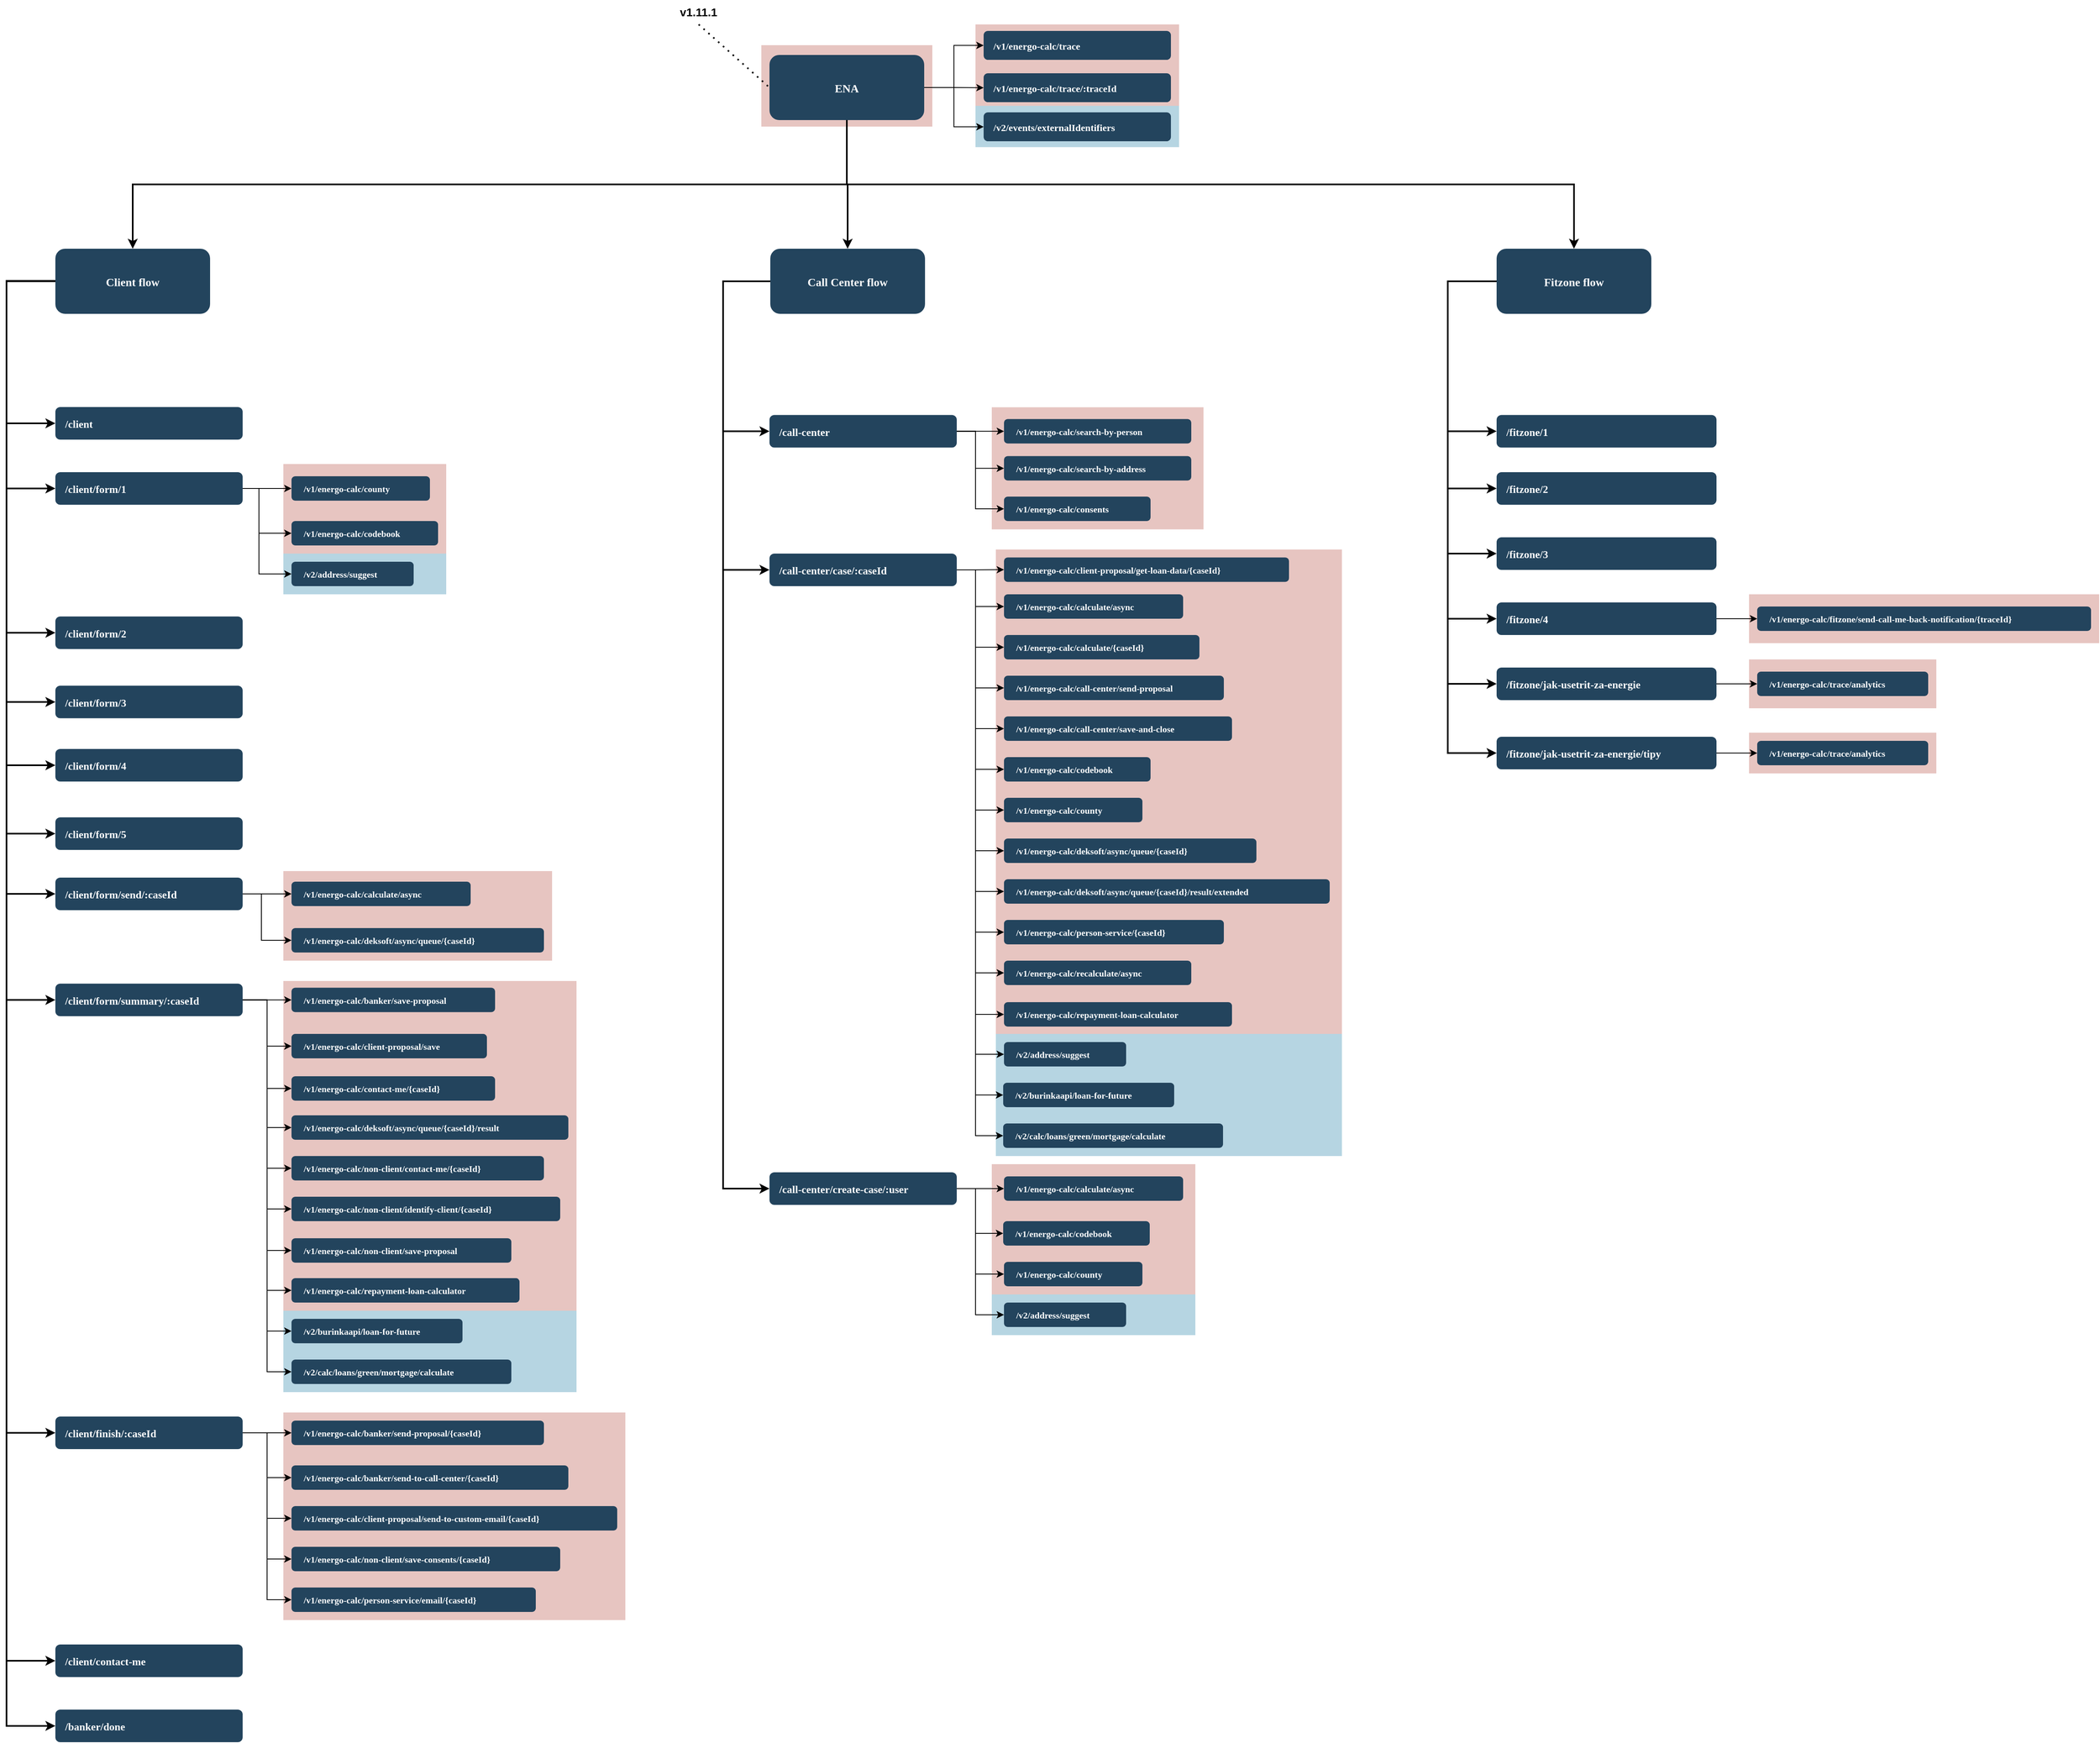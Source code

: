 <mxfile version="22.1.0" type="github">
  <diagram name="Page-1" id="2c0d36ab-eaac-3732-788b-9136903baeff">
    <mxGraphModel dx="5338.5" dy="1913" grid="1" gridSize="10" guides="1" tooltips="1" connect="1" arrows="1" fold="1" page="1" pageScale="1.5" pageWidth="1169" pageHeight="827" background="none" math="0" shadow="0">
      <root>
        <mxCell id="0" />
        <mxCell id="1" parent="0" />
        <mxCell id="OFC53wPxXMvl8YWtYeSN-139" value="" style="fillColor=#AE4132;strokeColor=none;opacity=30;" vertex="1" parent="1">
          <mxGeometry x="1010" y="60" width="250" height="100" as="geometry" />
        </mxCell>
        <mxCell id="OFC53wPxXMvl8YWtYeSN-138" value="" style="fillColor=#10739E;strokeColor=none;opacity=30;" vertex="1" parent="1">
          <mxGeometry x="1010" y="160" width="250" height="50.75" as="geometry" />
        </mxCell>
        <mxCell id="OFC53wPxXMvl8YWtYeSN-137" value="" style="fillColor=#10739E;strokeColor=none;opacity=30;" vertex="1" parent="1">
          <mxGeometry x="160" y="710" width="200" height="50" as="geometry" />
        </mxCell>
        <mxCell id="OFC53wPxXMvl8YWtYeSN-136" value="" style="fillColor=#10739E;strokeColor=none;opacity=30;" vertex="1" parent="1">
          <mxGeometry x="160" y="1640" width="360" height="100" as="geometry" />
        </mxCell>
        <mxCell id="OFC53wPxXMvl8YWtYeSN-135" value="" style="fillColor=#10739E;strokeColor=none;opacity=30;" vertex="1" parent="1">
          <mxGeometry x="1030" y="1620" width="250" height="50" as="geometry" />
        </mxCell>
        <mxCell id="OFC53wPxXMvl8YWtYeSN-134" value="" style="fillColor=#AE4132;strokeColor=none;opacity=30;" vertex="1" parent="1">
          <mxGeometry x="160" y="1765" width="420" height="255" as="geometry" />
        </mxCell>
        <mxCell id="OFC53wPxXMvl8YWtYeSN-133" value="" style="fillColor=#AE4132;strokeColor=none;opacity=30;" vertex="1" parent="1">
          <mxGeometry x="160" y="1235" width="360" height="405" as="geometry" />
        </mxCell>
        <mxCell id="OFC53wPxXMvl8YWtYeSN-132" value="" style="fillColor=#AE4132;strokeColor=none;opacity=30;" vertex="1" parent="1">
          <mxGeometry x="1030" y="1460" width="250" height="160" as="geometry" />
        </mxCell>
        <mxCell id="OFC53wPxXMvl8YWtYeSN-131" value="" style="fillColor=#AE4132;strokeColor=none;opacity=30;" vertex="1" parent="1">
          <mxGeometry x="1035" y="705" width="425" height="595" as="geometry" />
        </mxCell>
        <mxCell id="OFC53wPxXMvl8YWtYeSN-130" value="" style="fillColor=#AE4132;strokeColor=none;opacity=30;" vertex="1" parent="1">
          <mxGeometry x="1960" y="930" width="230" height="50" as="geometry" />
        </mxCell>
        <mxCell id="OFC53wPxXMvl8YWtYeSN-129" value="" style="fillColor=#AE4132;strokeColor=none;opacity=30;" vertex="1" parent="1">
          <mxGeometry x="1960" y="840" width="230" height="60" as="geometry" />
        </mxCell>
        <mxCell id="OFC53wPxXMvl8YWtYeSN-128" value="" style="fillColor=#AE4132;strokeColor=none;opacity=30;" vertex="1" parent="1">
          <mxGeometry x="1960" y="760" width="430" height="60" as="geometry" />
        </mxCell>
        <mxCell id="OFC53wPxXMvl8YWtYeSN-127" value="" style="fillColor=#AE4132;strokeColor=none;opacity=30;" vertex="1" parent="1">
          <mxGeometry x="1030" y="530.25" width="260" height="150" as="geometry" />
        </mxCell>
        <mxCell id="OFC53wPxXMvl8YWtYeSN-126" value="" style="fillColor=#AE4132;strokeColor=none;opacity=30;" vertex="1" parent="1">
          <mxGeometry x="160" y="1100" width="330" height="110" as="geometry" />
        </mxCell>
        <mxCell id="OFC53wPxXMvl8YWtYeSN-125" value="" style="fillColor=#AE4132;strokeColor=none;opacity=30;" vertex="1" parent="1">
          <mxGeometry x="160" y="600" width="200" height="110" as="geometry" />
        </mxCell>
        <mxCell id="123" value="" style="fillColor=#AE4132;strokeColor=none;opacity=30;" parent="1" vertex="1">
          <mxGeometry x="747" y="85.5" width="210" height="100.0" as="geometry" />
        </mxCell>
        <mxCell id="122" value="" style="fillColor=#10739E;strokeColor=none;opacity=30;" parent="1" vertex="1">
          <mxGeometry x="1035" y="1300" width="425" height="150" as="geometry" />
        </mxCell>
        <mxCell id="2" value="ENA" style="rounded=1;fillColor=#23445D;gradientColor=none;strokeColor=none;fontColor=#FFFFFF;fontStyle=1;fontFamily=Tahoma;fontSize=14" parent="1" vertex="1">
          <mxGeometry x="757" y="97.5" width="190" height="80" as="geometry" />
        </mxCell>
        <mxCell id="9" value="" style="edgeStyle=elbowEdgeStyle;elbow=vertical;strokeWidth=2;rounded=0;entryX=0.5;entryY=0;entryDx=0;entryDy=0;" parent="1" source="2" target="10" edge="1">
          <mxGeometry x="337" y="215.5" width="100" height="100" as="geometry">
            <mxPoint x="337" y="315.5" as="sourcePoint" />
            <mxPoint x="437" y="215.5" as="targetPoint" />
          </mxGeometry>
        </mxCell>
        <mxCell id="jC42f-P9hnnGWAA6iQzn-168" value="" style="edgeStyle=elbowEdgeStyle;rounded=0;orthogonalLoop=1;jettySize=auto;html=1;exitX=0;exitY=0.5;exitDx=0;exitDy=0;strokeWidth=2;entryX=0;entryY=0.5;entryDx=0;entryDy=0;" parent="1" source="10" target="jC42f-P9hnnGWAA6iQzn-167" edge="1">
          <mxGeometry relative="1" as="geometry">
            <mxPoint x="1640" y="680" as="targetPoint" />
            <Array as="points">
              <mxPoint x="1590" y="470" />
            </Array>
          </mxGeometry>
        </mxCell>
        <mxCell id="10" value="Fitzone flow" style="rounded=1;fillColor=#23445D;gradientColor=none;strokeColor=none;fontColor=#FFFFFF;fontStyle=1;fontFamily=Tahoma;fontSize=14" parent="1" vertex="1">
          <mxGeometry x="1650" y="335.5" width="190" height="80" as="geometry" />
        </mxCell>
        <mxCell id="kCkuKhxxEunzLLz7LeM_-125" value="" style="edgeStyle=elbowEdgeStyle;rounded=0;orthogonalLoop=1;jettySize=auto;html=1;entryX=0;entryY=0.5;entryDx=0;entryDy=0;exitX=0;exitY=0.5;exitDx=0;exitDy=0;strokeWidth=2;" parent="1" source="12" target="kCkuKhxxEunzLLz7LeM_-124" edge="1">
          <mxGeometry relative="1" as="geometry">
            <Array as="points">
              <mxPoint x="700" y="470" />
            </Array>
          </mxGeometry>
        </mxCell>
        <mxCell id="12" value="Call Center flow" style="rounded=1;fillColor=#23445D;gradientColor=none;strokeColor=none;fontColor=#FFFFFF;fontStyle=1;fontFamily=Tahoma;fontSize=14" parent="1" vertex="1">
          <mxGeometry x="758.0" y="335.5" width="190" height="80" as="geometry" />
        </mxCell>
        <mxCell id="13" value="Client flow" style="rounded=1;fillColor=#23445D;gradientColor=none;strokeColor=none;fontColor=#FFFFFF;fontStyle=1;fontFamily=Tahoma;fontSize=14" parent="1" vertex="1">
          <mxGeometry x="-120" y="335.5" width="190" height="80" as="geometry" />
        </mxCell>
        <mxCell id="17" value="/client" style="rounded=1;fillColor=#23445D;gradientColor=none;strokeColor=none;fontColor=#FFFFFF;fontStyle=1;fontFamily=Tahoma;fontSize=13;spacingLeft=10;align=left;" parent="1" vertex="1">
          <mxGeometry x="-120" y="530" width="230" height="40" as="geometry" />
        </mxCell>
        <mxCell id="59" value="" style="edgeStyle=elbowEdgeStyle;elbow=vertical;strokeWidth=2;rounded=0" parent="1" source="2" target="12" edge="1">
          <mxGeometry x="347" y="225.5" width="100" height="100" as="geometry">
            <mxPoint x="862.0" y="275.5" as="sourcePoint" />
            <mxPoint x="1467.0" y="345.5" as="targetPoint" />
          </mxGeometry>
        </mxCell>
        <mxCell id="61" value="" style="edgeStyle=elbowEdgeStyle;elbow=vertical;strokeWidth=2;rounded=0" parent="1" source="2" target="13" edge="1">
          <mxGeometry x="-23" y="135.5" width="100" height="100" as="geometry">
            <mxPoint x="-23" y="235.5" as="sourcePoint" />
            <mxPoint x="77" y="135.5" as="targetPoint" />
          </mxGeometry>
        </mxCell>
        <mxCell id="65" value="" style="edgeStyle=elbowEdgeStyle;elbow=horizontal;strokeWidth=2;rounded=0;entryX=0;entryY=0.5;entryDx=0;entryDy=0;exitX=0;exitY=0.5;exitDx=0;exitDy=0;" parent="1" source="13" target="17" edge="1">
          <mxGeometry x="-23" y="135.5" width="100" height="100" as="geometry">
            <mxPoint x="-170" y="320" as="sourcePoint" />
            <mxPoint x="77" y="135.5" as="targetPoint" />
            <Array as="points">
              <mxPoint x="-180" y="460" />
            </Array>
          </mxGeometry>
        </mxCell>
        <mxCell id="kCkuKhxxEunzLLz7LeM_-129" value="" style="edgeStyle=elbowEdgeStyle;rounded=0;orthogonalLoop=1;jettySize=auto;exitX=0;exitY=0.5;exitDx=0;exitDy=0;entryX=0;entryY=0.5;entryDx=0;entryDy=0;strokeWidth=2;" parent="1" source="12" target="kCkuKhxxEunzLLz7LeM_-128" edge="1">
          <mxGeometry relative="1" as="geometry">
            <mxPoint x="730" y="640" as="targetPoint" />
            <Array as="points">
              <mxPoint x="700" y="570" />
            </Array>
          </mxGeometry>
        </mxCell>
        <mxCell id="jC42f-P9hnnGWAA6iQzn-123" value="" style="edgeStyle=elbowEdgeStyle;rounded=0;orthogonalLoop=1;jettySize=auto;html=1;exitX=1;exitY=0.5;exitDx=0;exitDy=0;entryX=0;entryY=0.5;entryDx=0;entryDy=0;" parent="1" source="kCkuKhxxEunzLLz7LeM_-124" target="kCkuKhxxEunzLLz7LeM_-135" edge="1">
          <mxGeometry relative="1" as="geometry">
            <mxPoint x="940" y="600" as="sourcePoint" />
            <mxPoint x="1020" y="520" as="targetPoint" />
            <Array as="points">
              <mxPoint x="1010" y="550" />
            </Array>
          </mxGeometry>
        </mxCell>
        <mxCell id="kCkuKhxxEunzLLz7LeM_-124" value="/call-center" style="rounded=1;fillColor=#23445D;gradientColor=none;strokeColor=none;fontColor=#FFFFFF;fontStyle=1;fontFamily=Tahoma;fontSize=13;align=left;spacingLeft=10;" parent="1" vertex="1">
          <mxGeometry x="757" y="539.75" width="230" height="40" as="geometry" />
        </mxCell>
        <mxCell id="kCkuKhxxEunzLLz7LeM_-134" value="" style="edgeStyle=elbowEdgeStyle;rounded=0;orthogonalLoop=1;jettySize=auto;html=1;entryX=0;entryY=0.5;entryDx=0;entryDy=0;exitX=0;exitY=0.5;exitDx=0;exitDy=0;strokeWidth=2;" parent="1" source="12" target="kCkuKhxxEunzLLz7LeM_-133" edge="1">
          <mxGeometry relative="1" as="geometry">
            <Array as="points">
              <mxPoint x="700" y="550" />
            </Array>
          </mxGeometry>
        </mxCell>
        <mxCell id="kCkuKhxxEunzLLz7LeM_-128" value="/call-center/case/:caseId" style="rounded=1;fillColor=#23445D;gradientColor=none;strokeColor=none;fontColor=#FFFFFF;fontStyle=1;fontFamily=Tahoma;fontSize=13;align=left;spacingLeft=10;" parent="1" vertex="1">
          <mxGeometry x="757" y="710" width="230" height="40" as="geometry" />
        </mxCell>
        <mxCell id="kCkuKhxxEunzLLz7LeM_-133" value="/call-center/create-case/:user" style="rounded=1;fillColor=#23445D;gradientColor=none;strokeColor=none;fontColor=#FFFFFF;fontStyle=1;fontFamily=Tahoma;fontSize=13;spacingLeft=10;align=left;" parent="1" vertex="1">
          <mxGeometry x="757" y="1470" width="230" height="40" as="geometry" />
        </mxCell>
        <mxCell id="jC42f-P9hnnGWAA6iQzn-125" value="" style="edgeStyle=elbowEdgeStyle;rounded=0;orthogonalLoop=1;jettySize=auto;html=1;exitX=1;exitY=0.5;exitDx=0;exitDy=0;entryX=0;entryY=0.5;entryDx=0;entryDy=0;" parent="1" source="kCkuKhxxEunzLLz7LeM_-124" target="jC42f-P9hnnGWAA6iQzn-124" edge="1">
          <mxGeometry relative="1" as="geometry">
            <Array as="points">
              <mxPoint x="1010" y="610" />
            </Array>
          </mxGeometry>
        </mxCell>
        <mxCell id="kCkuKhxxEunzLLz7LeM_-135" value="/v1/energo-calc/search-by-person" style="rounded=1;fillColor=#23445D;gradientColor=none;strokeColor=none;fontColor=#FFFFFF;fontStyle=1;fontFamily=Tahoma;fontSize=11;align=left;spacingLeft=13;spacingRight=0;" parent="1" vertex="1">
          <mxGeometry x="1045" y="544.75" width="230" height="30" as="geometry" />
        </mxCell>
        <mxCell id="jC42f-P9hnnGWAA6iQzn-127" value="" style="edgeStyle=elbowEdgeStyle;rounded=0;orthogonalLoop=1;jettySize=auto;html=1;entryX=0;entryY=0.5;entryDx=0;entryDy=0;exitX=1;exitY=0.5;exitDx=0;exitDy=0;" parent="1" source="kCkuKhxxEunzLLz7LeM_-124" target="jC42f-P9hnnGWAA6iQzn-126" edge="1">
          <mxGeometry relative="1" as="geometry">
            <mxPoint x="980" y="690" as="sourcePoint" />
            <Array as="points">
              <mxPoint x="1010" y="580" />
            </Array>
          </mxGeometry>
        </mxCell>
        <mxCell id="jC42f-P9hnnGWAA6iQzn-124" value="/v1/energo-calc/consents" style="rounded=1;fillColor=#23445D;gradientColor=none;strokeColor=none;fontColor=#FFFFFF;fontStyle=1;fontFamily=Tahoma;fontSize=11;spacingLeft=13;align=left;spacingRight=0;" parent="1" vertex="1">
          <mxGeometry x="1045" y="640" width="180" height="30" as="geometry" />
        </mxCell>
        <mxCell id="jC42f-P9hnnGWAA6iQzn-126" value="/v1/energo-calc/search-by-address" style="rounded=1;fillColor=#23445D;gradientColor=none;strokeColor=none;fontColor=#FFFFFF;fontStyle=1;fontFamily=Tahoma;fontSize=11;spacingLeft=13;align=left;spacingRight=0;" parent="1" vertex="1">
          <mxGeometry x="1045" y="590.25" width="230" height="30" as="geometry" />
        </mxCell>
        <mxCell id="jC42f-P9hnnGWAA6iQzn-137" value="" style="edgeStyle=elbowEdgeStyle;rounded=0;orthogonalLoop=1;jettySize=auto;html=1;entryX=0;entryY=0.5;entryDx=0;entryDy=0;exitX=1;exitY=0.5;exitDx=0;exitDy=0;" parent="1" source="kCkuKhxxEunzLLz7LeM_-128" target="jC42f-P9hnnGWAA6iQzn-136" edge="1">
          <mxGeometry relative="1" as="geometry">
            <Array as="points">
              <mxPoint x="1010" y="720" />
            </Array>
          </mxGeometry>
        </mxCell>
        <mxCell id="jC42f-P9hnnGWAA6iQzn-133" value="" style="edgeStyle=orthogonalEdgeStyle;rounded=0;orthogonalLoop=1;jettySize=auto;html=1;entryX=0;entryY=0.5;entryDx=0;entryDy=0;exitX=1;exitY=0.5;exitDx=0;exitDy=0;" parent="1" source="2" target="jC42f-P9hnnGWAA6iQzn-132" edge="1">
          <mxGeometry relative="1" as="geometry" />
        </mxCell>
        <mxCell id="jC42f-P9hnnGWAA6iQzn-130" value="/v2/events/externalIdentifiers" style="rounded=1;fillColor=#23445D;gradientColor=none;strokeColor=none;fontColor=#FFFFFF;fontStyle=1;fontFamily=Tahoma;fontSize=12;align=left;spacingLeft=10;" parent="1" vertex="1">
          <mxGeometry x="1020" y="168" width="230" height="35.5" as="geometry" />
        </mxCell>
        <mxCell id="jC42f-P9hnnGWAA6iQzn-131" value="" style="endArrow=classic;html=1;rounded=0;exitX=1;exitY=0.5;exitDx=0;exitDy=0;entryX=0;entryY=0.5;entryDx=0;entryDy=0;edgeStyle=elbowEdgeStyle;" parent="1" source="2" target="jC42f-P9hnnGWAA6iQzn-130" edge="1">
          <mxGeometry width="50" height="50" relative="1" as="geometry">
            <mxPoint x="710" y="470" as="sourcePoint" />
            <mxPoint x="760" y="420" as="targetPoint" />
          </mxGeometry>
        </mxCell>
        <mxCell id="jC42f-P9hnnGWAA6iQzn-135" value="" style="edgeStyle=orthogonalEdgeStyle;rounded=0;orthogonalLoop=1;jettySize=auto;html=1;entryX=0;entryY=0.5;entryDx=0;entryDy=0;exitX=1;exitY=0.5;exitDx=0;exitDy=0;" parent="1" source="2" target="jC42f-P9hnnGWAA6iQzn-134" edge="1">
          <mxGeometry relative="1" as="geometry" />
        </mxCell>
        <mxCell id="jC42f-P9hnnGWAA6iQzn-132" value="/v1/energo-calc/trace" style="rounded=1;fillColor=#23445D;gradientColor=none;strokeColor=none;fontColor=#FFFFFF;fontStyle=1;fontFamily=Tahoma;fontSize=12;align=left;spacingLeft=10;" parent="1" vertex="1">
          <mxGeometry x="1020" y="68" width="230" height="35.5" as="geometry" />
        </mxCell>
        <mxCell id="jC42f-P9hnnGWAA6iQzn-134" value="/v1/energo-calc/trace/:traceId" style="rounded=1;fillColor=#23445D;gradientColor=none;strokeColor=none;fontColor=#FFFFFF;fontStyle=1;fontFamily=Tahoma;fontSize=12;align=left;spacingLeft=10;" parent="1" vertex="1">
          <mxGeometry x="1020" y="120" width="230" height="35.5" as="geometry" />
        </mxCell>
        <mxCell id="jC42f-P9hnnGWAA6iQzn-140" value="" style="edgeStyle=elbowEdgeStyle;rounded=0;orthogonalLoop=1;jettySize=auto;html=1;entryX=0;entryY=0.5;entryDx=0;entryDy=0;exitX=1;exitY=0.5;exitDx=0;exitDy=0;" parent="1" source="kCkuKhxxEunzLLz7LeM_-128" target="jC42f-P9hnnGWAA6iQzn-139" edge="1">
          <mxGeometry relative="1" as="geometry">
            <Array as="points">
              <mxPoint x="1010" y="750" />
            </Array>
          </mxGeometry>
        </mxCell>
        <mxCell id="jC42f-P9hnnGWAA6iQzn-136" value="/v1/energo-calc/codebook" style="rounded=1;fillColor=#23445D;gradientColor=none;strokeColor=none;fontColor=#FFFFFF;fontStyle=1;fontFamily=Tahoma;fontSize=11;align=left;spacingLeft=13;spacingRight=0;" parent="1" vertex="1">
          <mxGeometry x="1045" y="960" width="180" height="30" as="geometry" />
        </mxCell>
        <mxCell id="jC42f-P9hnnGWAA6iQzn-142" value="" style="edgeStyle=elbowEdgeStyle;rounded=0;orthogonalLoop=1;jettySize=auto;html=1;entryX=0;entryY=0.5;entryDx=0;entryDy=0;exitX=1;exitY=0.5;exitDx=0;exitDy=0;" parent="1" source="kCkuKhxxEunzLLz7LeM_-128" target="jC42f-P9hnnGWAA6iQzn-141" edge="1">
          <mxGeometry relative="1" as="geometry">
            <Array as="points">
              <mxPoint x="1010" y="780" />
            </Array>
          </mxGeometry>
        </mxCell>
        <mxCell id="jC42f-P9hnnGWAA6iQzn-139" value="/v1/energo-calc/person-service/{caseId}" style="rounded=1;fillColor=#23445D;gradientColor=none;strokeColor=none;fontColor=#FFFFFF;fontStyle=1;fontFamily=Tahoma;fontSize=11;align=left;spacingLeft=13;spacingRight=0;" parent="1" vertex="1">
          <mxGeometry x="1045" y="1160" width="270" height="30" as="geometry" />
        </mxCell>
        <mxCell id="jC42f-P9hnnGWAA6iQzn-141" value="/v1/energo-calc/deksoft/async/queue/{caseId}/result/extended" style="rounded=1;fillColor=#23445D;gradientColor=none;strokeColor=none;fontColor=#FFFFFF;fontStyle=1;fontFamily=Tahoma;fontSize=11;align=left;spacingLeft=13;spacingRight=0;" parent="1" vertex="1">
          <mxGeometry x="1045" y="1110" width="400" height="30" as="geometry" />
        </mxCell>
        <mxCell id="jC42f-P9hnnGWAA6iQzn-143" value="/v1/energo-calc/calculate/{caseId}" style="rounded=1;fillColor=#23445D;gradientColor=none;strokeColor=none;fontColor=#FFFFFF;fontStyle=1;fontFamily=Tahoma;fontSize=11;align=left;spacingLeft=13;spacingRight=0;" parent="1" vertex="1">
          <mxGeometry x="1045" y="810" width="240" height="30" as="geometry" />
        </mxCell>
        <mxCell id="jC42f-P9hnnGWAA6iQzn-144" value="" style="edgeStyle=elbowEdgeStyle;rounded=0;orthogonalLoop=1;jettySize=auto;html=1;entryX=0;entryY=0.5;entryDx=0;entryDy=0;exitX=1;exitY=0.5;exitDx=0;exitDy=0;" parent="1" source="kCkuKhxxEunzLLz7LeM_-128" target="jC42f-P9hnnGWAA6iQzn-143" edge="1">
          <mxGeometry relative="1" as="geometry">
            <mxPoint x="990" y="738" as="sourcePoint" />
            <mxPoint x="1050" y="882" as="targetPoint" />
            <Array as="points">
              <mxPoint x="1010" y="800" />
              <mxPoint x="1010" y="940" />
            </Array>
          </mxGeometry>
        </mxCell>
        <mxCell id="jC42f-P9hnnGWAA6iQzn-145" value="/v1/energo-calc/client-proposal/get-loan-data/{caseId}" style="rounded=1;fillColor=#23445D;gradientColor=none;strokeColor=none;fontColor=#FFFFFF;fontStyle=1;fontFamily=Tahoma;fontSize=11;align=left;spacingLeft=13;spacingRight=0;" parent="1" vertex="1">
          <mxGeometry x="1045" y="714.75" width="350" height="30" as="geometry" />
        </mxCell>
        <mxCell id="jC42f-P9hnnGWAA6iQzn-146" value="" style="edgeStyle=elbowEdgeStyle;rounded=0;orthogonalLoop=1;jettySize=auto;html=1;entryX=0;entryY=0.5;entryDx=0;entryDy=0;exitX=1;exitY=0.5;exitDx=0;exitDy=0;" parent="1" source="kCkuKhxxEunzLLz7LeM_-128" target="jC42f-P9hnnGWAA6iQzn-145" edge="1">
          <mxGeometry relative="1" as="geometry">
            <mxPoint x="980" y="780" as="sourcePoint" />
            <mxPoint x="1050" y="934" as="targetPoint" />
            <Array as="points">
              <mxPoint x="1010" y="730" />
            </Array>
          </mxGeometry>
        </mxCell>
        <mxCell id="jC42f-P9hnnGWAA6iQzn-147" value="/v1/energo-calc/repayment-loan-calculator" style="rounded=1;fillColor=#23445D;gradientColor=none;strokeColor=none;fontColor=#FFFFFF;fontStyle=1;fontFamily=Tahoma;fontSize=11;align=left;spacingLeft=13;spacingRight=0;" parent="1" vertex="1">
          <mxGeometry x="1045" y="1261" width="280" height="30" as="geometry" />
        </mxCell>
        <mxCell id="jC42f-P9hnnGWAA6iQzn-148" value="" style="edgeStyle=elbowEdgeStyle;rounded=0;orthogonalLoop=1;jettySize=auto;html=1;entryX=0;entryY=0.5;entryDx=0;entryDy=0;exitX=1;exitY=0.5;exitDx=0;exitDy=0;" parent="1" source="kCkuKhxxEunzLLz7LeM_-128" target="jC42f-P9hnnGWAA6iQzn-147" edge="1">
          <mxGeometry relative="1" as="geometry">
            <mxPoint x="980" y="780" as="sourcePoint" />
            <mxPoint x="1050" y="986" as="targetPoint" />
            <Array as="points">
              <mxPoint x="1010" y="860" />
            </Array>
          </mxGeometry>
        </mxCell>
        <mxCell id="jC42f-P9hnnGWAA6iQzn-150" value="/v2/address/suggest" style="rounded=1;fillColor=#23445D;gradientColor=none;strokeColor=none;fontColor=#FFFFFF;fontStyle=1;fontFamily=Tahoma;fontSize=11;align=left;spacingLeft=13;spacingRight=0;" parent="1" vertex="1">
          <mxGeometry x="1045" y="1310" width="150" height="30" as="geometry" />
        </mxCell>
        <mxCell id="jC42f-P9hnnGWAA6iQzn-151" value="" style="edgeStyle=elbowEdgeStyle;rounded=0;orthogonalLoop=1;jettySize=auto;html=1;entryX=0;entryY=0.5;entryDx=0;entryDy=0;exitX=1;exitY=0.5;exitDx=0;exitDy=0;" parent="1" source="kCkuKhxxEunzLLz7LeM_-128" target="jC42f-P9hnnGWAA6iQzn-150" edge="1">
          <mxGeometry relative="1" as="geometry">
            <mxPoint x="980" y="770" as="sourcePoint" />
            <mxPoint x="1050" y="1028" as="targetPoint" />
            <Array as="points">
              <mxPoint x="1010" y="1010" />
            </Array>
          </mxGeometry>
        </mxCell>
        <mxCell id="jC42f-P9hnnGWAA6iQzn-152" value="/v1/energo-calc/recalculate/async" style="rounded=1;fillColor=#23445D;gradientColor=none;strokeColor=none;fontColor=#FFFFFF;fontStyle=1;fontFamily=Tahoma;fontSize=11;align=left;spacingLeft=13;spacingRight=0;" parent="1" vertex="1">
          <mxGeometry x="1045" y="1210" width="230" height="30" as="geometry" />
        </mxCell>
        <mxCell id="jC42f-P9hnnGWAA6iQzn-153" value="" style="edgeStyle=elbowEdgeStyle;rounded=0;orthogonalLoop=1;jettySize=auto;html=1;entryX=0;entryY=0.5;entryDx=0;entryDy=0;exitX=1;exitY=0.5;exitDx=0;exitDy=0;" parent="1" source="kCkuKhxxEunzLLz7LeM_-128" target="jC42f-P9hnnGWAA6iQzn-152" edge="1">
          <mxGeometry relative="1" as="geometry">
            <mxPoint x="980" y="779" as="sourcePoint" />
            <mxPoint x="1050" y="1079" as="targetPoint" />
            <Array as="points">
              <mxPoint x="1010" y="900" />
            </Array>
          </mxGeometry>
        </mxCell>
        <mxCell id="jC42f-P9hnnGWAA6iQzn-154" value="/v1/energo-calc/deksoft/async/queue/{caseId}" style="rounded=1;fillColor=#23445D;gradientColor=none;strokeColor=none;fontColor=#FFFFFF;fontStyle=1;fontFamily=Tahoma;fontSize=11;align=left;spacingLeft=13;spacingRight=0;" parent="1" vertex="1">
          <mxGeometry x="1045" y="1060" width="310" height="30" as="geometry" />
        </mxCell>
        <mxCell id="jC42f-P9hnnGWAA6iQzn-155" value="" style="edgeStyle=elbowEdgeStyle;rounded=0;orthogonalLoop=1;jettySize=auto;html=1;entryX=0;entryY=0.5;entryDx=0;entryDy=0;exitX=1;exitY=0.5;exitDx=0;exitDy=0;" parent="1" source="kCkuKhxxEunzLLz7LeM_-128" target="jC42f-P9hnnGWAA6iQzn-154" edge="1">
          <mxGeometry relative="1" as="geometry">
            <mxPoint x="980" y="780" as="sourcePoint" />
            <mxPoint x="1050" y="1131" as="targetPoint" />
            <Array as="points">
              <mxPoint x="1010" y="1020" />
            </Array>
          </mxGeometry>
        </mxCell>
        <mxCell id="jC42f-P9hnnGWAA6iQzn-156" value="/v1/energo-calc/call-center/send-proposal" style="rounded=1;fillColor=#23445D;gradientColor=none;strokeColor=none;fontColor=#FFFFFF;fontStyle=1;fontFamily=Tahoma;fontSize=11;align=left;spacingLeft=13;spacingRight=0;" parent="1" vertex="1">
          <mxGeometry x="1045" y="860" width="270" height="30" as="geometry" />
        </mxCell>
        <mxCell id="jC42f-P9hnnGWAA6iQzn-157" value="" style="edgeStyle=elbowEdgeStyle;rounded=0;orthogonalLoop=1;jettySize=auto;html=1;entryX=0;entryY=0.5;entryDx=0;entryDy=0;exitX=1;exitY=0.5;exitDx=0;exitDy=0;" parent="1" source="kCkuKhxxEunzLLz7LeM_-128" target="jC42f-P9hnnGWAA6iQzn-156" edge="1">
          <mxGeometry relative="1" as="geometry">
            <mxPoint x="980" y="770" as="sourcePoint" />
            <mxPoint x="1050" y="1173" as="targetPoint" />
            <Array as="points">
              <mxPoint x="1010" y="860" />
              <mxPoint x="1010" y="970" />
            </Array>
          </mxGeometry>
        </mxCell>
        <mxCell id="jC42f-P9hnnGWAA6iQzn-158" value="/v1/energo-calc/call-center/save-and-close" style="rounded=1;fillColor=#23445D;gradientColor=none;strokeColor=none;fontColor=#FFFFFF;fontStyle=1;fontFamily=Tahoma;fontSize=11;align=left;spacingLeft=13;spacingRight=0;" parent="1" vertex="1">
          <mxGeometry x="1045" y="910" width="280" height="30" as="geometry" />
        </mxCell>
        <mxCell id="jC42f-P9hnnGWAA6iQzn-159" value="" style="edgeStyle=elbowEdgeStyle;rounded=0;orthogonalLoop=1;jettySize=auto;html=1;entryX=0;entryY=0.5;entryDx=0;entryDy=0;exitX=1;exitY=0.5;exitDx=0;exitDy=0;" parent="1" source="kCkuKhxxEunzLLz7LeM_-128" target="jC42f-P9hnnGWAA6iQzn-158" edge="1">
          <mxGeometry relative="1" as="geometry">
            <mxPoint x="980" y="770" as="sourcePoint" />
            <mxPoint x="1050" y="1215" as="targetPoint" />
            <Array as="points">
              <mxPoint x="1010" y="930" />
              <mxPoint x="1010" y="990" />
            </Array>
          </mxGeometry>
        </mxCell>
        <mxCell id="jC42f-P9hnnGWAA6iQzn-160" value="/v1/energo-calc/calculate/async" style="rounded=1;fillColor=#23445D;gradientColor=none;strokeColor=none;fontColor=#FFFFFF;fontStyle=1;fontFamily=Tahoma;fontSize=11;align=left;spacingLeft=13;spacingRight=0;" parent="1" vertex="1">
          <mxGeometry x="1045" y="760" width="220" height="30" as="geometry" />
        </mxCell>
        <mxCell id="jC42f-P9hnnGWAA6iQzn-161" value="" style="edgeStyle=elbowEdgeStyle;rounded=0;orthogonalLoop=1;jettySize=auto;html=1;entryX=0;entryY=0.5;entryDx=0;entryDy=0;exitX=1;exitY=0.5;exitDx=0;exitDy=0;" parent="1" source="kCkuKhxxEunzLLz7LeM_-128" target="jC42f-P9hnnGWAA6iQzn-160" edge="1">
          <mxGeometry relative="1" as="geometry">
            <mxPoint x="980" y="770" as="sourcePoint" />
            <mxPoint x="1050" y="1257" as="targetPoint" />
            <Array as="points">
              <mxPoint x="1010" y="750" />
            </Array>
          </mxGeometry>
        </mxCell>
        <mxCell id="jC42f-P9hnnGWAA6iQzn-163" value="/v1/energo-calc/calculate/async" style="rounded=1;fillColor=#23445D;gradientColor=none;strokeColor=none;fontColor=#FFFFFF;fontStyle=1;fontFamily=Tahoma;fontSize=11;align=left;spacingLeft=13;spacingRight=0;" parent="1" vertex="1">
          <mxGeometry x="1045" y="1475" width="220" height="30" as="geometry" />
        </mxCell>
        <mxCell id="jC42f-P9hnnGWAA6iQzn-164" value="" style="edgeStyle=elbowEdgeStyle;rounded=0;orthogonalLoop=1;jettySize=auto;html=1;entryX=0;entryY=0.5;entryDx=0;entryDy=0;exitX=1;exitY=0.5;exitDx=0;exitDy=0;" parent="1" source="kCkuKhxxEunzLLz7LeM_-133" target="jC42f-P9hnnGWAA6iQzn-163" edge="1">
          <mxGeometry relative="1" as="geometry">
            <mxPoint x="987" y="1480" as="sourcePoint" />
            <mxPoint x="1080" y="1265.75" as="targetPoint" />
            <Array as="points">
              <mxPoint x="1010" y="1500" />
            </Array>
          </mxGeometry>
        </mxCell>
        <mxCell id="jC42f-P9hnnGWAA6iQzn-165" value="/v2/address/suggest" style="rounded=1;fillColor=#23445D;gradientColor=none;strokeColor=none;fontColor=#FFFFFF;fontStyle=1;fontFamily=Tahoma;fontSize=11;align=left;spacingLeft=13;spacingRight=0;" parent="1" vertex="1">
          <mxGeometry x="1045" y="1630" width="150" height="30" as="geometry" />
        </mxCell>
        <mxCell id="jC42f-P9hnnGWAA6iQzn-166" value="" style="edgeStyle=elbowEdgeStyle;rounded=0;orthogonalLoop=1;jettySize=auto;html=1;entryX=0;entryY=0.5;entryDx=0;entryDy=0;exitX=1;exitY=0.5;exitDx=0;exitDy=0;" parent="1" source="kCkuKhxxEunzLLz7LeM_-133" target="jC42f-P9hnnGWAA6iQzn-165" edge="1">
          <mxGeometry relative="1" as="geometry">
            <mxPoint x="980" y="1535.25" as="sourcePoint" />
            <mxPoint x="1083" y="1313" as="targetPoint" />
            <Array as="points">
              <mxPoint x="1010" y="1520" />
            </Array>
          </mxGeometry>
        </mxCell>
        <mxCell id="jC42f-P9hnnGWAA6iQzn-170" value="" style="edgeStyle=orthogonalEdgeStyle;rounded=0;orthogonalLoop=1;jettySize=auto;html=1;exitX=1;exitY=0.5;exitDx=0;exitDy=0;entryX=0;entryY=0.5;entryDx=0;entryDy=0;" parent="1" source="jC42f-P9hnnGWAA6iQzn-167" target="jC42f-P9hnnGWAA6iQzn-169" edge="1">
          <mxGeometry relative="1" as="geometry" />
        </mxCell>
        <mxCell id="jC42f-P9hnnGWAA6iQzn-167" value="/fitzone/jak-usetrit-za-energie" style="rounded=1;fillColor=#23445D;gradientColor=none;strokeColor=none;fontColor=#FFFFFF;fontStyle=1;fontFamily=Tahoma;fontSize=13;align=left;spacingLeft=10;" parent="1" vertex="1">
          <mxGeometry x="1650" y="850" width="270" height="40" as="geometry" />
        </mxCell>
        <mxCell id="jC42f-P9hnnGWAA6iQzn-169" value="/v1/energo-calc/trace/analytics" style="rounded=1;fillColor=#23445D;gradientColor=none;strokeColor=none;fontColor=#FFFFFF;fontStyle=1;fontFamily=Tahoma;fontSize=11;align=left;spacingLeft=13;spacingRight=0;" parent="1" vertex="1">
          <mxGeometry x="1970" y="855" width="210" height="30" as="geometry" />
        </mxCell>
        <mxCell id="jC42f-P9hnnGWAA6iQzn-171" value="/v2/burinkaapi/loan-for-future" style="rounded=1;fillColor=#23445D;gradientColor=none;strokeColor=none;fontColor=#FFFFFF;fontStyle=1;fontFamily=Tahoma;fontSize=11;align=left;spacingLeft=13;spacingRight=0;" parent="1" vertex="1">
          <mxGeometry x="1044" y="1360" width="210" height="30" as="geometry" />
        </mxCell>
        <mxCell id="jC42f-P9hnnGWAA6iQzn-172" value="" style="edgeStyle=elbowEdgeStyle;rounded=0;orthogonalLoop=1;jettySize=auto;html=1;entryX=0;entryY=0.5;entryDx=0;entryDy=0;exitX=1;exitY=0.5;exitDx=0;exitDy=0;" parent="1" source="kCkuKhxxEunzLLz7LeM_-128" target="jC42f-P9hnnGWAA6iQzn-171" edge="1">
          <mxGeometry relative="1" as="geometry">
            <mxPoint x="986" y="778" as="sourcePoint" />
            <mxPoint x="1049" y="1078" as="targetPoint" />
            <Array as="points">
              <mxPoint x="1010" y="1030" />
            </Array>
          </mxGeometry>
        </mxCell>
        <mxCell id="jC42f-P9hnnGWAA6iQzn-175" value="" style="edgeStyle=elbowEdgeStyle;rounded=0;orthogonalLoop=1;jettySize=auto;html=1;entryX=0;entryY=0.5;entryDx=0;entryDy=0;exitX=0;exitY=0.5;exitDx=0;exitDy=0;strokeWidth=2;" parent="1" source="10" target="jC42f-P9hnnGWAA6iQzn-176" edge="1">
          <mxGeometry relative="1" as="geometry">
            <mxPoint x="1650" y="443.5" as="sourcePoint" />
            <Array as="points">
              <mxPoint x="1590" y="537.5" />
            </Array>
          </mxGeometry>
        </mxCell>
        <mxCell id="jC42f-P9hnnGWAA6iQzn-176" value="/fitzone/jak-usetrit-za-energie/tipy" style="rounded=1;fillColor=#23445D;gradientColor=none;strokeColor=none;fontColor=#FFFFFF;fontStyle=1;fontFamily=Tahoma;fontSize=13;align=left;spacingLeft=10;" parent="1" vertex="1">
          <mxGeometry x="1650" y="935" width="270" height="40" as="geometry" />
        </mxCell>
        <mxCell id="jC42f-P9hnnGWAA6iQzn-177" value="" style="edgeStyle=orthogonalEdgeStyle;rounded=0;orthogonalLoop=1;jettySize=auto;html=1;exitX=1;exitY=0.5;exitDx=0;exitDy=0;entryX=0;entryY=0.5;entryDx=0;entryDy=0;" parent="1" source="jC42f-P9hnnGWAA6iQzn-176" target="jC42f-P9hnnGWAA6iQzn-178" edge="1">
          <mxGeometry relative="1" as="geometry">
            <mxPoint x="1920" y="895.5" as="sourcePoint" />
          </mxGeometry>
        </mxCell>
        <mxCell id="jC42f-P9hnnGWAA6iQzn-178" value="/v1/energo-calc/trace/analytics" style="rounded=1;fillColor=#23445D;gradientColor=none;strokeColor=none;fontColor=#FFFFFF;fontStyle=1;fontFamily=Tahoma;fontSize=11;align=left;spacingLeft=13;spacingRight=0;" parent="1" vertex="1">
          <mxGeometry x="1970" y="940" width="210" height="30" as="geometry" />
        </mxCell>
        <mxCell id="jC42f-P9hnnGWAA6iQzn-179" value="" style="edgeStyle=elbowEdgeStyle;rounded=0;orthogonalLoop=1;jettySize=auto;html=1;exitX=0;exitY=0.5;exitDx=0;exitDy=0;strokeWidth=2;entryX=0;entryY=0.5;entryDx=0;entryDy=0;" parent="1" source="10" target="jC42f-P9hnnGWAA6iQzn-180" edge="1">
          <mxGeometry relative="1" as="geometry">
            <mxPoint x="1650" y="304.5" as="sourcePoint" />
            <mxPoint x="1650" y="666.5" as="targetPoint" />
            <Array as="points">
              <mxPoint x="1590" y="398.5" />
            </Array>
          </mxGeometry>
        </mxCell>
        <mxCell id="jC42f-P9hnnGWAA6iQzn-180" value="/fitzone/1" style="rounded=1;fillColor=#23445D;gradientColor=none;strokeColor=none;fontColor=#FFFFFF;fontStyle=1;fontFamily=Tahoma;fontSize=13;align=left;spacingLeft=10;" parent="1" vertex="1">
          <mxGeometry x="1650" y="539.75" width="270" height="40" as="geometry" />
        </mxCell>
        <mxCell id="jC42f-P9hnnGWAA6iQzn-181" value="" style="edgeStyle=elbowEdgeStyle;rounded=0;orthogonalLoop=1;jettySize=auto;html=1;exitX=0;exitY=0.5;exitDx=0;exitDy=0;strokeWidth=2;entryX=0;entryY=0.5;entryDx=0;entryDy=0;" parent="1" source="10" target="jC42f-P9hnnGWAA6iQzn-182" edge="1">
          <mxGeometry relative="1" as="geometry">
            <mxPoint x="1650" y="427" as="sourcePoint" />
            <mxPoint x="1650" y="717.5" as="targetPoint" />
            <Array as="points">
              <mxPoint x="1590" y="449.5" />
            </Array>
          </mxGeometry>
        </mxCell>
        <mxCell id="jC42f-P9hnnGWAA6iQzn-182" value="/fitzone/2" style="rounded=1;fillColor=#23445D;gradientColor=none;strokeColor=none;fontColor=#FFFFFF;fontStyle=1;fontFamily=Tahoma;fontSize=13;align=left;spacingLeft=10;" parent="1" vertex="1">
          <mxGeometry x="1650" y="610" width="270" height="40" as="geometry" />
        </mxCell>
        <mxCell id="jC42f-P9hnnGWAA6iQzn-183" value="" style="edgeStyle=elbowEdgeStyle;rounded=0;orthogonalLoop=1;jettySize=auto;html=1;exitX=0;exitY=0.5;exitDx=0;exitDy=0;strokeWidth=2;entryX=0;entryY=0.5;entryDx=0;entryDy=0;" parent="1" source="10" target="jC42f-P9hnnGWAA6iQzn-184" edge="1">
          <mxGeometry relative="1" as="geometry">
            <mxPoint x="1650" y="425.25" as="sourcePoint" />
            <mxPoint x="1650" y="766.75" as="targetPoint" />
            <Array as="points">
              <mxPoint x="1590" y="498.75" />
            </Array>
          </mxGeometry>
        </mxCell>
        <mxCell id="jC42f-P9hnnGWAA6iQzn-184" value="/fitzone/3" style="rounded=1;fillColor=#23445D;gradientColor=none;strokeColor=none;fontColor=#FFFFFF;fontStyle=1;fontFamily=Tahoma;fontSize=13;align=left;spacingLeft=10;" parent="1" vertex="1">
          <mxGeometry x="1650" y="690" width="270" height="40" as="geometry" />
        </mxCell>
        <mxCell id="jC42f-P9hnnGWAA6iQzn-185" value="" style="edgeStyle=elbowEdgeStyle;rounded=0;orthogonalLoop=1;jettySize=auto;html=1;exitX=0;exitY=0.5;exitDx=0;exitDy=0;strokeWidth=2;entryX=0;entryY=0.5;entryDx=0;entryDy=0;" parent="1" source="10" target="jC42f-P9hnnGWAA6iQzn-186" edge="1">
          <mxGeometry relative="1" as="geometry">
            <mxPoint x="1650" y="425.5" as="sourcePoint" />
            <mxPoint x="1650" y="816.25" as="targetPoint" />
            <Array as="points">
              <mxPoint x="1590" y="548.25" />
            </Array>
          </mxGeometry>
        </mxCell>
        <mxCell id="jC42f-P9hnnGWAA6iQzn-186" value="/fitzone/4" style="rounded=1;fillColor=#23445D;gradientColor=none;strokeColor=none;fontColor=#FFFFFF;fontStyle=1;fontFamily=Tahoma;fontSize=13;align=left;spacingLeft=10;" parent="1" vertex="1">
          <mxGeometry x="1650" y="770" width="270" height="40" as="geometry" />
        </mxCell>
        <mxCell id="jC42f-P9hnnGWAA6iQzn-187" value="" style="edgeStyle=orthogonalEdgeStyle;rounded=0;orthogonalLoop=1;jettySize=auto;html=1;entryX=0;entryY=0.5;entryDx=0;entryDy=0;exitX=1;exitY=0.5;exitDx=0;exitDy=0;" parent="1" source="jC42f-P9hnnGWAA6iQzn-186" target="jC42f-P9hnnGWAA6iQzn-188" edge="1">
          <mxGeometry relative="1" as="geometry">
            <mxPoint x="1880" y="754.5" as="sourcePoint" />
          </mxGeometry>
        </mxCell>
        <mxCell id="jC42f-P9hnnGWAA6iQzn-188" value="/v1/energo-calc/fitzone/send-call-me-back-notification/{traceId}" style="rounded=1;fillColor=#23445D;gradientColor=none;strokeColor=none;fontColor=#FFFFFF;fontStyle=1;fontFamily=Tahoma;fontSize=11;align=left;spacingLeft=13;spacingRight=0;" parent="1" vertex="1">
          <mxGeometry x="1970" y="775" width="410" height="30" as="geometry" />
        </mxCell>
        <mxCell id="jC42f-P9hnnGWAA6iQzn-192" value="" style="edgeStyle=orthogonalEdgeStyle;rounded=0;orthogonalLoop=1;jettySize=auto;html=1;entryX=0;entryY=0.5;entryDx=0;entryDy=0;exitX=1;exitY=0.5;exitDx=0;exitDy=0;" parent="1" source="jC42f-P9hnnGWAA6iQzn-189" target="jC42f-P9hnnGWAA6iQzn-191" edge="1">
          <mxGeometry relative="1" as="geometry" />
        </mxCell>
        <mxCell id="jC42f-P9hnnGWAA6iQzn-189" value="/client/form/1" style="rounded=1;fillColor=#23445D;gradientColor=none;strokeColor=none;fontColor=#FFFFFF;fontStyle=1;fontFamily=Tahoma;fontSize=13;spacingLeft=10;align=left;" parent="1" vertex="1">
          <mxGeometry x="-120" y="610" width="230" height="40" as="geometry" />
        </mxCell>
        <mxCell id="jC42f-P9hnnGWAA6iQzn-190" value="" style="edgeStyle=elbowEdgeStyle;elbow=horizontal;strokeWidth=2;rounded=0;entryX=0;entryY=0.5;entryDx=0;entryDy=0;exitX=0;exitY=0.5;exitDx=0;exitDy=0;" parent="1" source="13" target="jC42f-P9hnnGWAA6iQzn-189" edge="1">
          <mxGeometry x="-23" y="135.5" width="100" height="100" as="geometry">
            <mxPoint x="-120" y="430.5" as="sourcePoint" />
            <mxPoint x="77" y="190" as="targetPoint" />
            <Array as="points">
              <mxPoint x="-180" y="514.5" />
            </Array>
          </mxGeometry>
        </mxCell>
        <mxCell id="jC42f-P9hnnGWAA6iQzn-191" value="/v1/energo-calc/county" style="rounded=1;fillColor=#23445D;gradientColor=none;strokeColor=none;fontColor=#FFFFFF;fontStyle=1;fontFamily=Tahoma;fontSize=11;spacingLeft=13;align=left;spacingRight=0;" parent="1" vertex="1">
          <mxGeometry x="170" y="615" width="170" height="30" as="geometry" />
        </mxCell>
        <mxCell id="jC42f-P9hnnGWAA6iQzn-193" value="/v1/energo-calc/county" style="rounded=1;fillColor=#23445D;gradientColor=none;strokeColor=none;fontColor=#FFFFFF;fontStyle=1;fontFamily=Tahoma;fontSize=11;align=left;spacingLeft=13;spacingRight=0;" parent="1" vertex="1">
          <mxGeometry x="1045" y="1580" width="170" height="30" as="geometry" />
        </mxCell>
        <mxCell id="jC42f-P9hnnGWAA6iQzn-194" value="" style="edgeStyle=elbowEdgeStyle;rounded=0;orthogonalLoop=1;jettySize=auto;html=1;entryX=0;entryY=0.5;entryDx=0;entryDy=0;exitX=1;exitY=0.5;exitDx=0;exitDy=0;" parent="1" source="kCkuKhxxEunzLLz7LeM_-133" target="jC42f-P9hnnGWAA6iQzn-193" edge="1">
          <mxGeometry relative="1" as="geometry">
            <mxPoint x="987" y="1450" as="sourcePoint" />
            <mxPoint x="1083" y="1273" as="targetPoint" />
            <Array as="points">
              <mxPoint x="1010" y="1480" />
            </Array>
          </mxGeometry>
        </mxCell>
        <mxCell id="jC42f-P9hnnGWAA6iQzn-195" value="/v1/energo-calc/county" style="rounded=1;fillColor=#23445D;gradientColor=none;strokeColor=none;fontColor=#FFFFFF;fontStyle=1;fontFamily=Tahoma;fontSize=11;align=left;spacingLeft=13;spacingRight=0;" parent="1" vertex="1">
          <mxGeometry x="1045" y="1010" width="170" height="30" as="geometry" />
        </mxCell>
        <mxCell id="jC42f-P9hnnGWAA6iQzn-196" value="" style="edgeStyle=elbowEdgeStyle;rounded=0;orthogonalLoop=1;jettySize=auto;html=1;entryX=0;entryY=0.5;entryDx=0;entryDy=0;exitX=1;exitY=0.5;exitDx=0;exitDy=0;" parent="1" source="kCkuKhxxEunzLLz7LeM_-128" target="jC42f-P9hnnGWAA6iQzn-195" edge="1">
          <mxGeometry relative="1" as="geometry">
            <mxPoint x="987" y="975" as="sourcePoint" />
            <mxPoint x="1083" y="758" as="targetPoint" />
            <Array as="points">
              <mxPoint x="1010" y="965" />
            </Array>
          </mxGeometry>
        </mxCell>
        <mxCell id="jC42f-P9hnnGWAA6iQzn-197" value="/v2/address/suggest" style="rounded=1;fillColor=#23445D;gradientColor=none;strokeColor=none;fontColor=#FFFFFF;fontStyle=1;fontFamily=Tahoma;fontSize=11;align=left;spacingLeft=13;spacingRight=0;" parent="1" vertex="1">
          <mxGeometry x="170" y="720" width="150" height="30" as="geometry" />
        </mxCell>
        <mxCell id="jC42f-P9hnnGWAA6iQzn-198" value="" style="edgeStyle=elbowEdgeStyle;rounded=0;orthogonalLoop=1;jettySize=auto;html=1;entryX=0;entryY=0.5;entryDx=0;entryDy=0;exitX=1;exitY=0.5;exitDx=0;exitDy=0;" parent="1" source="jC42f-P9hnnGWAA6iQzn-189" target="jC42f-P9hnnGWAA6iQzn-197" edge="1">
          <mxGeometry relative="1" as="geometry">
            <mxPoint x="150" y="655" as="sourcePoint" />
            <mxPoint x="246" y="478" as="targetPoint" />
            <Array as="points">
              <mxPoint x="130" y="690" />
              <mxPoint x="130" y="680" />
            </Array>
          </mxGeometry>
        </mxCell>
        <mxCell id="jC42f-P9hnnGWAA6iQzn-199" value="" style="edgeStyle=elbowEdgeStyle;rounded=0;orthogonalLoop=1;jettySize=auto;html=1;entryX=0;entryY=0.5;entryDx=0;entryDy=0;exitX=1;exitY=0.5;exitDx=0;exitDy=0;" parent="1" source="kCkuKhxxEunzLLz7LeM_-133" target="jC42f-P9hnnGWAA6iQzn-200" edge="1">
          <mxGeometry relative="1" as="geometry">
            <mxPoint x="987" y="1290" as="sourcePoint" />
            <Array as="points">
              <mxPoint x="1010" y="1540" />
            </Array>
          </mxGeometry>
        </mxCell>
        <mxCell id="jC42f-P9hnnGWAA6iQzn-200" value="/v1/energo-calc/codebook" style="rounded=1;fillColor=#23445D;gradientColor=none;strokeColor=none;fontColor=#FFFFFF;fontStyle=1;fontFamily=Tahoma;fontSize=11;align=left;spacingLeft=13;spacingRight=0;" parent="1" vertex="1">
          <mxGeometry x="1044" y="1530" width="180" height="30" as="geometry" />
        </mxCell>
        <mxCell id="jC42f-P9hnnGWAA6iQzn-201" value="" style="edgeStyle=elbowEdgeStyle;rounded=0;orthogonalLoop=1;jettySize=auto;html=1;entryX=0;entryY=0.5;entryDx=0;entryDy=0;exitX=1;exitY=0.5;exitDx=0;exitDy=0;" parent="1" source="jC42f-P9hnnGWAA6iQzn-189" target="jC42f-P9hnnGWAA6iQzn-202" edge="1">
          <mxGeometry relative="1" as="geometry">
            <mxPoint x="100" y="680" as="sourcePoint" />
            <Array as="points">
              <mxPoint x="130" y="660" />
            </Array>
          </mxGeometry>
        </mxCell>
        <mxCell id="jC42f-P9hnnGWAA6iQzn-202" value="/v1/energo-calc/codebook" style="rounded=1;fillColor=#23445D;gradientColor=none;strokeColor=none;fontColor=#FFFFFF;fontStyle=1;fontFamily=Tahoma;fontSize=11;align=left;spacingLeft=13;spacingRight=0;" parent="1" vertex="1">
          <mxGeometry x="170" y="670" width="180" height="30" as="geometry" />
        </mxCell>
        <mxCell id="jC42f-P9hnnGWAA6iQzn-203" value="/client/form/2" style="rounded=1;fillColor=#23445D;gradientColor=none;strokeColor=none;fontColor=#FFFFFF;fontStyle=1;fontFamily=Tahoma;fontSize=13;spacingLeft=10;align=left;" parent="1" vertex="1">
          <mxGeometry x="-120" y="787.25" width="230" height="40" as="geometry" />
        </mxCell>
        <mxCell id="jC42f-P9hnnGWAA6iQzn-204" value="" style="edgeStyle=elbowEdgeStyle;elbow=horizontal;strokeWidth=2;rounded=0;entryX=0;entryY=0.5;entryDx=0;entryDy=0;" parent="1" target="jC42f-P9hnnGWAA6iQzn-203" edge="1">
          <mxGeometry x="-23" y="135.5" width="100" height="100" as="geometry">
            <mxPoint x="-120" y="375" as="sourcePoint" />
            <mxPoint x="77" y="392.75" as="targetPoint" />
            <Array as="points">
              <mxPoint x="-180" y="717.25" />
            </Array>
          </mxGeometry>
        </mxCell>
        <mxCell id="jC42f-P9hnnGWAA6iQzn-205" value="/client/form/3" style="rounded=1;fillColor=#23445D;gradientColor=none;strokeColor=none;fontColor=#FFFFFF;fontStyle=1;fontFamily=Tahoma;fontSize=13;spacingLeft=10;align=left;" parent="1" vertex="1">
          <mxGeometry x="-120" y="872.25" width="230" height="40" as="geometry" />
        </mxCell>
        <mxCell id="jC42f-P9hnnGWAA6iQzn-206" value="" style="edgeStyle=elbowEdgeStyle;elbow=horizontal;strokeWidth=2;rounded=0;entryX=0;entryY=0.5;entryDx=0;entryDy=0;exitX=0;exitY=0.5;exitDx=0;exitDy=0;" parent="1" source="13" target="jC42f-P9hnnGWAA6iQzn-205" edge="1">
          <mxGeometry x="-23" y="135.5" width="100" height="100" as="geometry">
            <mxPoint x="-120" y="460" as="sourcePoint" />
            <mxPoint x="77" y="477.75" as="targetPoint" />
            <Array as="points">
              <mxPoint x="-180" y="802.25" />
            </Array>
          </mxGeometry>
        </mxCell>
        <mxCell id="jC42f-P9hnnGWAA6iQzn-207" value="/client/form/4" style="rounded=1;fillColor=#23445D;gradientColor=none;strokeColor=none;fontColor=#FFFFFF;fontStyle=1;fontFamily=Tahoma;fontSize=13;spacingLeft=10;align=left;" parent="1" vertex="1">
          <mxGeometry x="-120" y="950" width="230" height="40" as="geometry" />
        </mxCell>
        <mxCell id="jC42f-P9hnnGWAA6iQzn-208" value="" style="edgeStyle=elbowEdgeStyle;elbow=horizontal;strokeWidth=2;rounded=0;entryX=0;entryY=0.5;entryDx=0;entryDy=0;exitX=0;exitY=0.5;exitDx=0;exitDy=0;" parent="1" source="13" target="jC42f-P9hnnGWAA6iQzn-207" edge="1">
          <mxGeometry x="-23" y="135.5" width="100" height="100" as="geometry">
            <mxPoint x="-120" y="453.75" as="sourcePoint" />
            <mxPoint x="77" y="555.5" as="targetPoint" />
            <Array as="points">
              <mxPoint x="-180" y="880" />
            </Array>
          </mxGeometry>
        </mxCell>
        <mxCell id="jC42f-P9hnnGWAA6iQzn-209" value="/client/form/5" style="rounded=1;fillColor=#23445D;gradientColor=none;strokeColor=none;fontColor=#FFFFFF;fontStyle=1;fontFamily=Tahoma;fontSize=13;spacingLeft=10;align=left;" parent="1" vertex="1">
          <mxGeometry x="-120" y="1034" width="230" height="40" as="geometry" />
        </mxCell>
        <mxCell id="jC42f-P9hnnGWAA6iQzn-210" value="" style="edgeStyle=elbowEdgeStyle;elbow=horizontal;strokeWidth=2;rounded=0;entryX=0;entryY=0.5;entryDx=0;entryDy=0;exitX=0;exitY=0.5;exitDx=0;exitDy=0;" parent="1" source="13" target="jC42f-P9hnnGWAA6iQzn-209" edge="1">
          <mxGeometry x="-23" y="135.5" width="100" height="100" as="geometry">
            <mxPoint x="-120" y="460" as="sourcePoint" />
            <mxPoint x="77" y="639.5" as="targetPoint" />
            <Array as="points">
              <mxPoint x="-180" y="964" />
            </Array>
          </mxGeometry>
        </mxCell>
        <mxCell id="jC42f-P9hnnGWAA6iQzn-211" value="/client/form/send/:caseId" style="rounded=1;fillColor=#23445D;gradientColor=none;strokeColor=none;fontColor=#FFFFFF;fontStyle=1;fontFamily=Tahoma;fontSize=13;spacingLeft=10;align=left;" parent="1" vertex="1">
          <mxGeometry x="-120" y="1108" width="230" height="40" as="geometry" />
        </mxCell>
        <mxCell id="jC42f-P9hnnGWAA6iQzn-212" value="" style="edgeStyle=elbowEdgeStyle;elbow=horizontal;strokeWidth=2;rounded=0;entryX=0;entryY=0.5;entryDx=0;entryDy=0;exitX=0;exitY=0.5;exitDx=0;exitDy=0;" parent="1" source="13" target="jC42f-P9hnnGWAA6iQzn-211" edge="1">
          <mxGeometry x="-23" y="135.5" width="100" height="100" as="geometry">
            <mxPoint x="-120" y="450" as="sourcePoint" />
            <mxPoint x="77" y="713.5" as="targetPoint" />
            <Array as="points">
              <mxPoint x="-180" y="1038" />
            </Array>
          </mxGeometry>
        </mxCell>
        <mxCell id="jC42f-P9hnnGWAA6iQzn-213" value="" style="edgeStyle=orthogonalEdgeStyle;rounded=0;orthogonalLoop=1;jettySize=auto;html=1;entryX=0;entryY=0.5;entryDx=0;entryDy=0;exitX=1;exitY=0.5;exitDx=0;exitDy=0;" parent="1" source="jC42f-P9hnnGWAA6iQzn-211" target="jC42f-P9hnnGWAA6iQzn-214" edge="1">
          <mxGeometry relative="1" as="geometry">
            <mxPoint x="119" y="1133" as="sourcePoint" />
          </mxGeometry>
        </mxCell>
        <mxCell id="jC42f-P9hnnGWAA6iQzn-214" value="/v1/energo-calc/calculate/async" style="rounded=1;fillColor=#23445D;gradientColor=none;strokeColor=none;fontColor=#FFFFFF;fontStyle=1;fontFamily=Tahoma;fontSize=11;spacingLeft=13;align=left;spacingRight=0;" parent="1" vertex="1">
          <mxGeometry x="170" y="1113" width="220" height="30" as="geometry" />
        </mxCell>
        <mxCell id="jC42f-P9hnnGWAA6iQzn-218" value="/v1/energo-calc/deksoft/async/queue/{caseId}" style="rounded=1;fillColor=#23445D;gradientColor=none;strokeColor=none;fontColor=#FFFFFF;fontStyle=1;fontFamily=Tahoma;fontSize=11;align=left;spacingLeft=13;spacingRight=0;" parent="1" vertex="1">
          <mxGeometry x="170" y="1170" width="310" height="30" as="geometry" />
        </mxCell>
        <mxCell id="jC42f-P9hnnGWAA6iQzn-219" value="" style="edgeStyle=elbowEdgeStyle;rounded=0;orthogonalLoop=1;jettySize=auto;html=1;entryX=0;entryY=0.5;entryDx=0;entryDy=0;exitX=1;exitY=0.5;exitDx=0;exitDy=0;" parent="1" source="jC42f-P9hnnGWAA6iQzn-211" target="jC42f-P9hnnGWAA6iQzn-218" edge="1">
          <mxGeometry relative="1" as="geometry">
            <mxPoint x="110" y="840" as="sourcePoint" />
            <mxPoint x="173" y="1241" as="targetPoint" />
            <Array as="points">
              <mxPoint x="133" y="1130" />
            </Array>
          </mxGeometry>
        </mxCell>
        <mxCell id="jC42f-P9hnnGWAA6iQzn-220" value="/client/form/summary/:caseId" style="rounded=1;fillColor=#23445D;gradientColor=none;strokeColor=none;fontColor=#FFFFFF;fontStyle=1;fontFamily=Tahoma;fontSize=13;spacingLeft=10;align=left;" parent="1" vertex="1">
          <mxGeometry x="-120" y="1238.25" width="230" height="40" as="geometry" />
        </mxCell>
        <mxCell id="jC42f-P9hnnGWAA6iQzn-221" value="" style="edgeStyle=elbowEdgeStyle;elbow=horizontal;strokeWidth=2;rounded=0;entryX=0;entryY=0.5;entryDx=0;entryDy=0;exitX=0;exitY=0.5;exitDx=0;exitDy=0;" parent="1" source="13" target="jC42f-P9hnnGWAA6iQzn-220" edge="1">
          <mxGeometry x="-23" y="135.5" width="100" height="100" as="geometry">
            <mxPoint x="-120" y="506.25" as="sourcePoint" />
            <mxPoint x="77" y="843.75" as="targetPoint" />
            <Array as="points">
              <mxPoint x="-180" y="1168.25" />
            </Array>
          </mxGeometry>
        </mxCell>
        <mxCell id="jC42f-P9hnnGWAA6iQzn-222" value="" style="edgeStyle=orthogonalEdgeStyle;rounded=0;orthogonalLoop=1;jettySize=auto;html=1;entryX=0;entryY=0.5;entryDx=0;entryDy=0;exitX=1;exitY=0.5;exitDx=0;exitDy=0;" parent="1" source="jC42f-P9hnnGWAA6iQzn-220" target="jC42f-P9hnnGWAA6iQzn-223" edge="1">
          <mxGeometry relative="1" as="geometry">
            <mxPoint x="230.0" y="1330" as="sourcePoint" />
          </mxGeometry>
        </mxCell>
        <mxCell id="jC42f-P9hnnGWAA6iQzn-223" value="/v1/energo-calc/deksoft/async/queue/{caseId}/result" style="rounded=1;fillColor=#23445D;gradientColor=none;strokeColor=none;fontColor=#FFFFFF;fontStyle=1;fontFamily=Tahoma;fontSize=11;spacingLeft=13;align=left;spacingRight=0;" parent="1" vertex="1">
          <mxGeometry x="170" y="1400" width="340" height="30" as="geometry" />
        </mxCell>
        <mxCell id="jC42f-P9hnnGWAA6iQzn-224" value="/v1/energo-calc/repayment-loan-calculator" style="rounded=1;fillColor=#23445D;gradientColor=none;strokeColor=none;fontColor=#FFFFFF;fontStyle=1;fontFamily=Tahoma;fontSize=11;align=left;spacingLeft=13;spacingRight=0;" parent="1" vertex="1">
          <mxGeometry x="170" y="1600" width="280" height="30" as="geometry" />
        </mxCell>
        <mxCell id="jC42f-P9hnnGWAA6iQzn-225" value="" style="edgeStyle=elbowEdgeStyle;rounded=0;orthogonalLoop=1;jettySize=auto;html=1;entryX=0;entryY=0.5;entryDx=0;entryDy=0;exitX=1;exitY=0.5;exitDx=0;exitDy=0;" parent="1" source="jC42f-P9hnnGWAA6iQzn-220" target="jC42f-P9hnnGWAA6iQzn-224" edge="1">
          <mxGeometry relative="1" as="geometry">
            <mxPoint x="111" y="760" as="sourcePoint" />
            <mxPoint x="174" y="1016" as="targetPoint" />
            <Array as="points">
              <mxPoint x="140" y="1280" />
            </Array>
          </mxGeometry>
        </mxCell>
        <mxCell id="jC42f-P9hnnGWAA6iQzn-226" value="/v2/calc/loans/green/mortgage/calculate" style="rounded=1;fillColor=#23445D;gradientColor=none;strokeColor=none;fontColor=#FFFFFF;fontStyle=1;fontFamily=Tahoma;fontSize=11;align=left;spacingLeft=13;spacingRight=0;" parent="1" vertex="1">
          <mxGeometry x="1044" y="1410" width="270" height="30" as="geometry" />
        </mxCell>
        <mxCell id="jC42f-P9hnnGWAA6iQzn-227" value="" style="edgeStyle=elbowEdgeStyle;rounded=0;orthogonalLoop=1;jettySize=auto;html=1;entryX=0;entryY=0.5;entryDx=0;entryDy=0;exitX=1;exitY=0.5;exitDx=0;exitDy=0;" parent="1" source="kCkuKhxxEunzLLz7LeM_-128" target="jC42f-P9hnnGWAA6iQzn-226" edge="1">
          <mxGeometry relative="1" as="geometry">
            <mxPoint x="987" y="780" as="sourcePoint" />
            <mxPoint x="1049" y="1128" as="targetPoint" />
            <Array as="points">
              <mxPoint x="1010" y="1080" />
            </Array>
          </mxGeometry>
        </mxCell>
        <mxCell id="jC42f-P9hnnGWAA6iQzn-228" value="/v2/burinkaapi/loan-for-future" style="rounded=1;fillColor=#23445D;gradientColor=none;strokeColor=none;fontColor=#FFFFFF;fontStyle=1;fontFamily=Tahoma;fontSize=11;align=left;spacingLeft=13;spacingRight=0;" parent="1" vertex="1">
          <mxGeometry x="170" y="1650" width="210" height="30" as="geometry" />
        </mxCell>
        <mxCell id="jC42f-P9hnnGWAA6iQzn-229" value="" style="edgeStyle=elbowEdgeStyle;rounded=0;orthogonalLoop=1;jettySize=auto;html=1;entryX=0;entryY=0.5;entryDx=0;entryDy=0;exitX=1;exitY=0.5;exitDx=0;exitDy=0;" parent="1" source="jC42f-P9hnnGWAA6iQzn-220" target="jC42f-P9hnnGWAA6iQzn-228" edge="1">
          <mxGeometry relative="1" as="geometry">
            <mxPoint x="110" y="1180" as="sourcePoint" />
            <mxPoint x="178.5" y="1062.75" as="targetPoint" />
            <Array as="points">
              <mxPoint x="140" y="1290" />
            </Array>
          </mxGeometry>
        </mxCell>
        <mxCell id="jC42f-P9hnnGWAA6iQzn-230" value="/v2/calc/loans/green/mortgage/calculate" style="rounded=1;fillColor=#23445D;gradientColor=none;strokeColor=none;fontColor=#FFFFFF;fontStyle=1;fontFamily=Tahoma;fontSize=11;align=left;spacingLeft=13;spacingRight=0;" parent="1" vertex="1">
          <mxGeometry x="170" y="1700" width="270" height="30" as="geometry" />
        </mxCell>
        <mxCell id="jC42f-P9hnnGWAA6iQzn-231" value="" style="edgeStyle=elbowEdgeStyle;rounded=0;orthogonalLoop=1;jettySize=auto;html=1;entryX=0;entryY=0.5;entryDx=0;entryDy=0;exitX=1;exitY=0.5;exitDx=0;exitDy=0;" parent="1" source="jC42f-P9hnnGWAA6iQzn-220" target="jC42f-P9hnnGWAA6iQzn-230" edge="1">
          <mxGeometry relative="1" as="geometry">
            <mxPoint x="116.5" y="714.75" as="sourcePoint" />
            <mxPoint x="178.5" y="1112.75" as="targetPoint" />
            <Array as="points">
              <mxPoint x="140" y="1330" />
            </Array>
          </mxGeometry>
        </mxCell>
        <mxCell id="jC42f-P9hnnGWAA6iQzn-232" value="/v1/energo-calc/non-client/save-proposal" style="rounded=1;fillColor=#23445D;gradientColor=none;strokeColor=none;fontColor=#FFFFFF;fontStyle=1;fontFamily=Tahoma;fontSize=11;align=left;spacingLeft=13;spacingRight=0;" parent="1" vertex="1">
          <mxGeometry x="170" y="1551" width="270" height="30" as="geometry" />
        </mxCell>
        <mxCell id="jC42f-P9hnnGWAA6iQzn-233" value="" style="edgeStyle=elbowEdgeStyle;rounded=0;orthogonalLoop=1;jettySize=auto;html=1;entryX=0;entryY=0.5;entryDx=0;entryDy=0;exitX=1;exitY=0.5;exitDx=0;exitDy=0;" parent="1" source="jC42f-P9hnnGWAA6iQzn-220" target="jC42f-P9hnnGWAA6iQzn-232" edge="1">
          <mxGeometry relative="1" as="geometry">
            <mxPoint x="110" y="1268" as="sourcePoint" />
            <mxPoint x="174" y="1026" as="targetPoint" />
            <Array as="points">
              <mxPoint x="140" y="1290" />
            </Array>
          </mxGeometry>
        </mxCell>
        <mxCell id="jC42f-P9hnnGWAA6iQzn-234" value="/v1/energo-calc/client-proposal/save" style="rounded=1;fillColor=#23445D;gradientColor=none;strokeColor=none;fontColor=#FFFFFF;fontStyle=1;fontFamily=Tahoma;fontSize=11;align=left;spacingLeft=13;spacingRight=0;" parent="1" vertex="1">
          <mxGeometry x="170" y="1300" width="240" height="30" as="geometry" />
        </mxCell>
        <mxCell id="jC42f-P9hnnGWAA6iQzn-235" value="" style="edgeStyle=elbowEdgeStyle;rounded=0;orthogonalLoop=1;jettySize=auto;html=1;entryX=0;entryY=0.5;entryDx=0;entryDy=0;exitX=1;exitY=0.5;exitDx=0;exitDy=0;" parent="1" source="jC42f-P9hnnGWAA6iQzn-220" target="jC42f-P9hnnGWAA6iQzn-234" edge="1">
          <mxGeometry relative="1" as="geometry">
            <mxPoint x="110" y="1228" as="sourcePoint" />
            <mxPoint x="174" y="996" as="targetPoint" />
            <Array as="points">
              <mxPoint x="140" y="1260" />
            </Array>
          </mxGeometry>
        </mxCell>
        <mxCell id="jC42f-P9hnnGWAA6iQzn-236" value="/v1/energo-calc/banker/save-proposal" style="rounded=1;fillColor=#23445D;gradientColor=none;strokeColor=none;fontColor=#FFFFFF;fontStyle=1;fontFamily=Tahoma;fontSize=11;align=left;spacingLeft=13;spacingRight=0;" parent="1" vertex="1">
          <mxGeometry x="170" y="1243.25" width="250" height="30" as="geometry" />
        </mxCell>
        <mxCell id="jC42f-P9hnnGWAA6iQzn-237" value="" style="edgeStyle=elbowEdgeStyle;rounded=0;orthogonalLoop=1;jettySize=auto;html=1;entryX=0;entryY=0.5;entryDx=0;entryDy=0;exitX=1;exitY=0.5;exitDx=0;exitDy=0;" parent="1" source="jC42f-P9hnnGWAA6iQzn-220" target="jC42f-P9hnnGWAA6iQzn-236" edge="1">
          <mxGeometry relative="1" as="geometry">
            <mxPoint x="115" y="1186.25" as="sourcePoint" />
            <mxPoint x="179" y="924.25" as="targetPoint" />
          </mxGeometry>
        </mxCell>
        <mxCell id="jC42f-P9hnnGWAA6iQzn-238" value="/client/finish/:caseId" style="rounded=1;fillColor=#23445D;gradientColor=none;strokeColor=none;fontColor=#FFFFFF;fontStyle=1;fontFamily=Tahoma;fontSize=13;spacingLeft=10;align=left;" parent="1" vertex="1">
          <mxGeometry x="-120" y="1770" width="230" height="40" as="geometry" />
        </mxCell>
        <mxCell id="jC42f-P9hnnGWAA6iQzn-239" value="" style="edgeStyle=elbowEdgeStyle;elbow=horizontal;strokeWidth=2;rounded=0;entryX=0;entryY=0.5;entryDx=0;entryDy=0;exitX=0;exitY=0.5;exitDx=0;exitDy=0;" parent="1" source="13" target="jC42f-P9hnnGWAA6iQzn-238" edge="1">
          <mxGeometry x="-23" y="135.5" width="100" height="100" as="geometry">
            <mxPoint x="-120" y="757.75" as="sourcePoint" />
            <mxPoint x="77" y="1225.5" as="targetPoint" />
            <Array as="points">
              <mxPoint x="-180" y="1550" />
            </Array>
          </mxGeometry>
        </mxCell>
        <mxCell id="jC42f-P9hnnGWAA6iQzn-240" value="/v1/energo-calc/client-proposal/send-to-custom-email/{caseId}" style="rounded=1;fillColor=#23445D;gradientColor=none;strokeColor=none;fontColor=#FFFFFF;fontStyle=1;fontFamily=Tahoma;fontSize=11;align=left;spacingLeft=13;spacingRight=0;" parent="1" vertex="1">
          <mxGeometry x="170" y="1880" width="400" height="30" as="geometry" />
        </mxCell>
        <mxCell id="jC42f-P9hnnGWAA6iQzn-241" value="" style="edgeStyle=elbowEdgeStyle;rounded=0;orthogonalLoop=1;jettySize=auto;html=1;entryX=0;entryY=0.5;entryDx=0;entryDy=0;exitX=1;exitY=0.5;exitDx=0;exitDy=0;" parent="1" source="jC42f-P9hnnGWAA6iQzn-238" target="jC42f-P9hnnGWAA6iQzn-240" edge="1">
          <mxGeometry relative="1" as="geometry">
            <mxPoint x="170" y="1790" as="sourcePoint" />
            <mxPoint x="379" y="1501" as="targetPoint" />
          </mxGeometry>
        </mxCell>
        <mxCell id="jC42f-P9hnnGWAA6iQzn-242" value="/v1/energo-calc/non-client/save-consents/{caseId}" style="rounded=1;fillColor=#23445D;gradientColor=none;strokeColor=none;fontColor=#FFFFFF;fontStyle=1;fontFamily=Tahoma;fontSize=11;align=left;spacingLeft=13;spacingRight=0;" parent="1" vertex="1">
          <mxGeometry x="170" y="1930" width="330" height="30" as="geometry" />
        </mxCell>
        <mxCell id="jC42f-P9hnnGWAA6iQzn-243" value="" style="edgeStyle=elbowEdgeStyle;rounded=0;orthogonalLoop=1;jettySize=auto;html=1;entryX=0;entryY=0.5;entryDx=0;entryDy=0;exitX=1;exitY=0.5;exitDx=0;exitDy=0;" parent="1" source="jC42f-P9hnnGWAA6iQzn-238" target="jC42f-P9hnnGWAA6iQzn-242" edge="1">
          <mxGeometry relative="1" as="geometry">
            <mxPoint x="110" y="1845" as="sourcePoint" />
            <mxPoint x="379" y="1556" as="targetPoint" />
            <Array as="points">
              <mxPoint x="140" y="1810" />
            </Array>
          </mxGeometry>
        </mxCell>
        <mxCell id="jC42f-P9hnnGWAA6iQzn-244" value="/v1/energo-calc/banker/send-proposal/{caseId}" style="rounded=1;fillColor=#23445D;gradientColor=none;strokeColor=none;fontColor=#FFFFFF;fontStyle=1;fontFamily=Tahoma;fontSize=11;align=left;spacingLeft=13;spacingRight=0;" parent="1" vertex="1">
          <mxGeometry x="170" y="1775" width="310" height="30" as="geometry" />
        </mxCell>
        <mxCell id="jC42f-P9hnnGWAA6iQzn-245" value="" style="edgeStyle=elbowEdgeStyle;rounded=0;orthogonalLoop=1;jettySize=auto;html=1;entryX=0;entryY=0.5;entryDx=0;entryDy=0;exitX=1;exitY=0.5;exitDx=0;exitDy=0;" parent="1" source="jC42f-P9hnnGWAA6iQzn-238" target="jC42f-P9hnnGWAA6iQzn-244" edge="1">
          <mxGeometry relative="1" as="geometry">
            <mxPoint x="130" y="1810" as="sourcePoint" />
            <mxPoint x="479" y="1451" as="targetPoint" />
          </mxGeometry>
        </mxCell>
        <mxCell id="jC42f-P9hnnGWAA6iQzn-246" value="/v1/energo-calc/person-service/email/{caseId}" style="rounded=1;fillColor=#23445D;gradientColor=none;strokeColor=none;fontColor=#FFFFFF;fontStyle=1;fontFamily=Tahoma;fontSize=11;align=left;spacingLeft=13;spacingRight=0;" parent="1" vertex="1">
          <mxGeometry x="170" y="1980" width="300" height="30" as="geometry" />
        </mxCell>
        <mxCell id="jC42f-P9hnnGWAA6iQzn-247" value="" style="edgeStyle=elbowEdgeStyle;rounded=0;orthogonalLoop=1;jettySize=auto;html=1;entryX=0;entryY=0.5;entryDx=0;entryDy=0;exitX=1;exitY=0.5;exitDx=0;exitDy=0;" parent="1" source="jC42f-P9hnnGWAA6iQzn-238" target="jC42f-P9hnnGWAA6iQzn-246" edge="1">
          <mxGeometry relative="1" as="geometry">
            <mxPoint x="110" y="1840" as="sourcePoint" />
            <mxPoint x="379" y="1606" as="targetPoint" />
            <Array as="points">
              <mxPoint x="140" y="1860" />
            </Array>
          </mxGeometry>
        </mxCell>
        <mxCell id="jC42f-P9hnnGWAA6iQzn-248" value="/v1/energo-calc/banker/send-to-call-center/{caseId}" style="rounded=1;fillColor=#23445D;gradientColor=none;strokeColor=none;fontColor=#FFFFFF;fontStyle=1;fontFamily=Tahoma;fontSize=11;align=left;spacingLeft=13;spacingRight=0;" parent="1" vertex="1">
          <mxGeometry x="170" y="1830" width="340" height="30" as="geometry" />
        </mxCell>
        <mxCell id="jC42f-P9hnnGWAA6iQzn-249" value="" style="edgeStyle=elbowEdgeStyle;rounded=0;orthogonalLoop=1;jettySize=auto;html=1;entryX=0;entryY=0.5;entryDx=0;entryDy=0;exitX=1;exitY=0.5;exitDx=0;exitDy=0;" parent="1" source="jC42f-P9hnnGWAA6iQzn-238" target="jC42f-P9hnnGWAA6iQzn-248" edge="1">
          <mxGeometry relative="1" as="geometry">
            <mxPoint x="110" y="1740" as="sourcePoint" />
            <mxPoint x="379" y="1451" as="targetPoint" />
          </mxGeometry>
        </mxCell>
        <mxCell id="jC42f-P9hnnGWAA6iQzn-250" value="/v1/energo-calc/contact-me/{caseId}" style="rounded=1;fillColor=#23445D;gradientColor=none;strokeColor=none;fontColor=#FFFFFF;fontStyle=1;fontFamily=Tahoma;fontSize=11;align=left;spacingLeft=13;spacingRight=0;" parent="1" vertex="1">
          <mxGeometry x="170" y="1352" width="250" height="30" as="geometry" />
        </mxCell>
        <mxCell id="jC42f-P9hnnGWAA6iQzn-251" value="" style="edgeStyle=elbowEdgeStyle;rounded=0;orthogonalLoop=1;jettySize=auto;html=1;entryX=0;entryY=0.5;entryDx=0;entryDy=0;exitX=1;exitY=0.5;exitDx=0;exitDy=0;" parent="1" source="jC42f-P9hnnGWAA6iQzn-220" target="jC42f-P9hnnGWAA6iQzn-250" edge="1">
          <mxGeometry relative="1" as="geometry">
            <mxPoint x="110" y="1310" as="sourcePoint" />
            <mxPoint x="174" y="1048" as="targetPoint" />
            <Array as="points">
              <mxPoint x="140" y="1312" />
            </Array>
          </mxGeometry>
        </mxCell>
        <mxCell id="jC42f-P9hnnGWAA6iQzn-252" value="/v1/energo-calc/non-client/contact-me/{caseId}" style="rounded=1;fillColor=#23445D;gradientColor=none;strokeColor=none;fontColor=#FFFFFF;fontStyle=1;fontFamily=Tahoma;fontSize=11;align=left;spacingLeft=13;spacingRight=0;" parent="1" vertex="1">
          <mxGeometry x="170" y="1450" width="310" height="30" as="geometry" />
        </mxCell>
        <mxCell id="jC42f-P9hnnGWAA6iQzn-253" value="" style="edgeStyle=elbowEdgeStyle;rounded=0;orthogonalLoop=1;jettySize=auto;html=1;entryX=0;entryY=0.5;entryDx=0;entryDy=0;exitX=1;exitY=0.5;exitDx=0;exitDy=0;" parent="1" source="jC42f-P9hnnGWAA6iQzn-220" target="jC42f-P9hnnGWAA6iQzn-252" edge="1">
          <mxGeometry relative="1" as="geometry">
            <mxPoint x="110" y="1210" as="sourcePoint" />
            <mxPoint x="174" y="978" as="targetPoint" />
            <Array as="points">
              <mxPoint x="140" y="1242" />
            </Array>
          </mxGeometry>
        </mxCell>
        <mxCell id="jC42f-P9hnnGWAA6iQzn-254" value="/client/contact-me" style="rounded=1;fillColor=#23445D;gradientColor=none;strokeColor=none;fontColor=#FFFFFF;fontStyle=1;fontFamily=Tahoma;fontSize=13;spacingLeft=10;align=left;" parent="1" vertex="1">
          <mxGeometry x="-120" y="2050" width="230" height="40" as="geometry" />
        </mxCell>
        <mxCell id="jC42f-P9hnnGWAA6iQzn-255" value="" style="edgeStyle=elbowEdgeStyle;elbow=horizontal;strokeWidth=2;rounded=0;entryX=0;entryY=0.5;entryDx=0;entryDy=0;exitX=0;exitY=0.5;exitDx=0;exitDy=0;" parent="1" source="13" target="jC42f-P9hnnGWAA6iQzn-254" edge="1">
          <mxGeometry x="-23" y="135.5" width="100" height="100" as="geometry">
            <mxPoint x="-120" y="656" as="sourcePoint" />
            <mxPoint x="77" y="1505.5" as="targetPoint" />
            <Array as="points">
              <mxPoint x="-180" y="1830" />
            </Array>
          </mxGeometry>
        </mxCell>
        <mxCell id="jC42f-P9hnnGWAA6iQzn-256" value="/banker/done" style="rounded=1;fillColor=#23445D;gradientColor=none;strokeColor=none;fontColor=#FFFFFF;fontStyle=1;fontFamily=Tahoma;fontSize=13;spacingLeft=10;align=left;" parent="1" vertex="1">
          <mxGeometry x="-120" y="2130" width="230" height="40" as="geometry" />
        </mxCell>
        <mxCell id="jC42f-P9hnnGWAA6iQzn-257" value="" style="edgeStyle=elbowEdgeStyle;elbow=horizontal;strokeWidth=2;rounded=0;entryX=0;entryY=0.5;entryDx=0;entryDy=0;exitX=0;exitY=0.5;exitDx=0;exitDy=0;" parent="1" source="13" target="jC42f-P9hnnGWAA6iQzn-256" edge="1">
          <mxGeometry x="-23" y="135.5" width="100" height="100" as="geometry">
            <mxPoint x="-120" y="456" as="sourcePoint" />
            <mxPoint x="77" y="1585.5" as="targetPoint" />
            <Array as="points">
              <mxPoint x="-180" y="1910" />
            </Array>
          </mxGeometry>
        </mxCell>
        <mxCell id="jC42f-P9hnnGWAA6iQzn-259" value="/v1/energo-calc/non-client/identify-client/{caseId}" style="rounded=1;fillColor=#23445D;gradientColor=none;strokeColor=none;fontColor=#FFFFFF;fontStyle=1;fontFamily=Tahoma;fontSize=11;align=left;spacingLeft=13;spacingRight=0;" parent="1" vertex="1">
          <mxGeometry x="170" y="1500" width="330" height="30" as="geometry" />
        </mxCell>
        <mxCell id="jC42f-P9hnnGWAA6iQzn-260" value="" style="edgeStyle=elbowEdgeStyle;rounded=0;orthogonalLoop=1;jettySize=auto;html=1;entryX=0;entryY=0.5;entryDx=0;entryDy=0;exitX=1;exitY=0.5;exitDx=0;exitDy=0;" parent="1" source="jC42f-P9hnnGWAA6iQzn-220" target="jC42f-P9hnnGWAA6iQzn-259" edge="1">
          <mxGeometry relative="1" as="geometry">
            <mxPoint x="110" y="1210" as="sourcePoint" />
            <mxPoint x="174" y="978" as="targetPoint" />
            <Array as="points">
              <mxPoint x="140" y="1242" />
            </Array>
          </mxGeometry>
        </mxCell>
        <mxCell id="OFC53wPxXMvl8YWtYeSN-123" value="v1.11.1" style="text;html=1;strokeColor=none;fillColor=none;align=center;verticalAlign=middle;whiteSpace=wrap;rounded=0;fontSize=14;fontStyle=1" vertex="1" parent="1">
          <mxGeometry x="640" y="30" width="60" height="30" as="geometry" />
        </mxCell>
        <mxCell id="OFC53wPxXMvl8YWtYeSN-124" value="" style="endArrow=none;dashed=1;html=1;dashPattern=1 3;strokeWidth=2;rounded=0;entryX=0;entryY=0.5;entryDx=0;entryDy=0;exitX=0.5;exitY=1;exitDx=0;exitDy=0;" edge="1" parent="1" source="OFC53wPxXMvl8YWtYeSN-123" target="2">
          <mxGeometry width="50" height="50" relative="1" as="geometry">
            <mxPoint x="780" y="200" as="sourcePoint" />
            <mxPoint x="830" y="150" as="targetPoint" />
          </mxGeometry>
        </mxCell>
      </root>
    </mxGraphModel>
  </diagram>
</mxfile>
